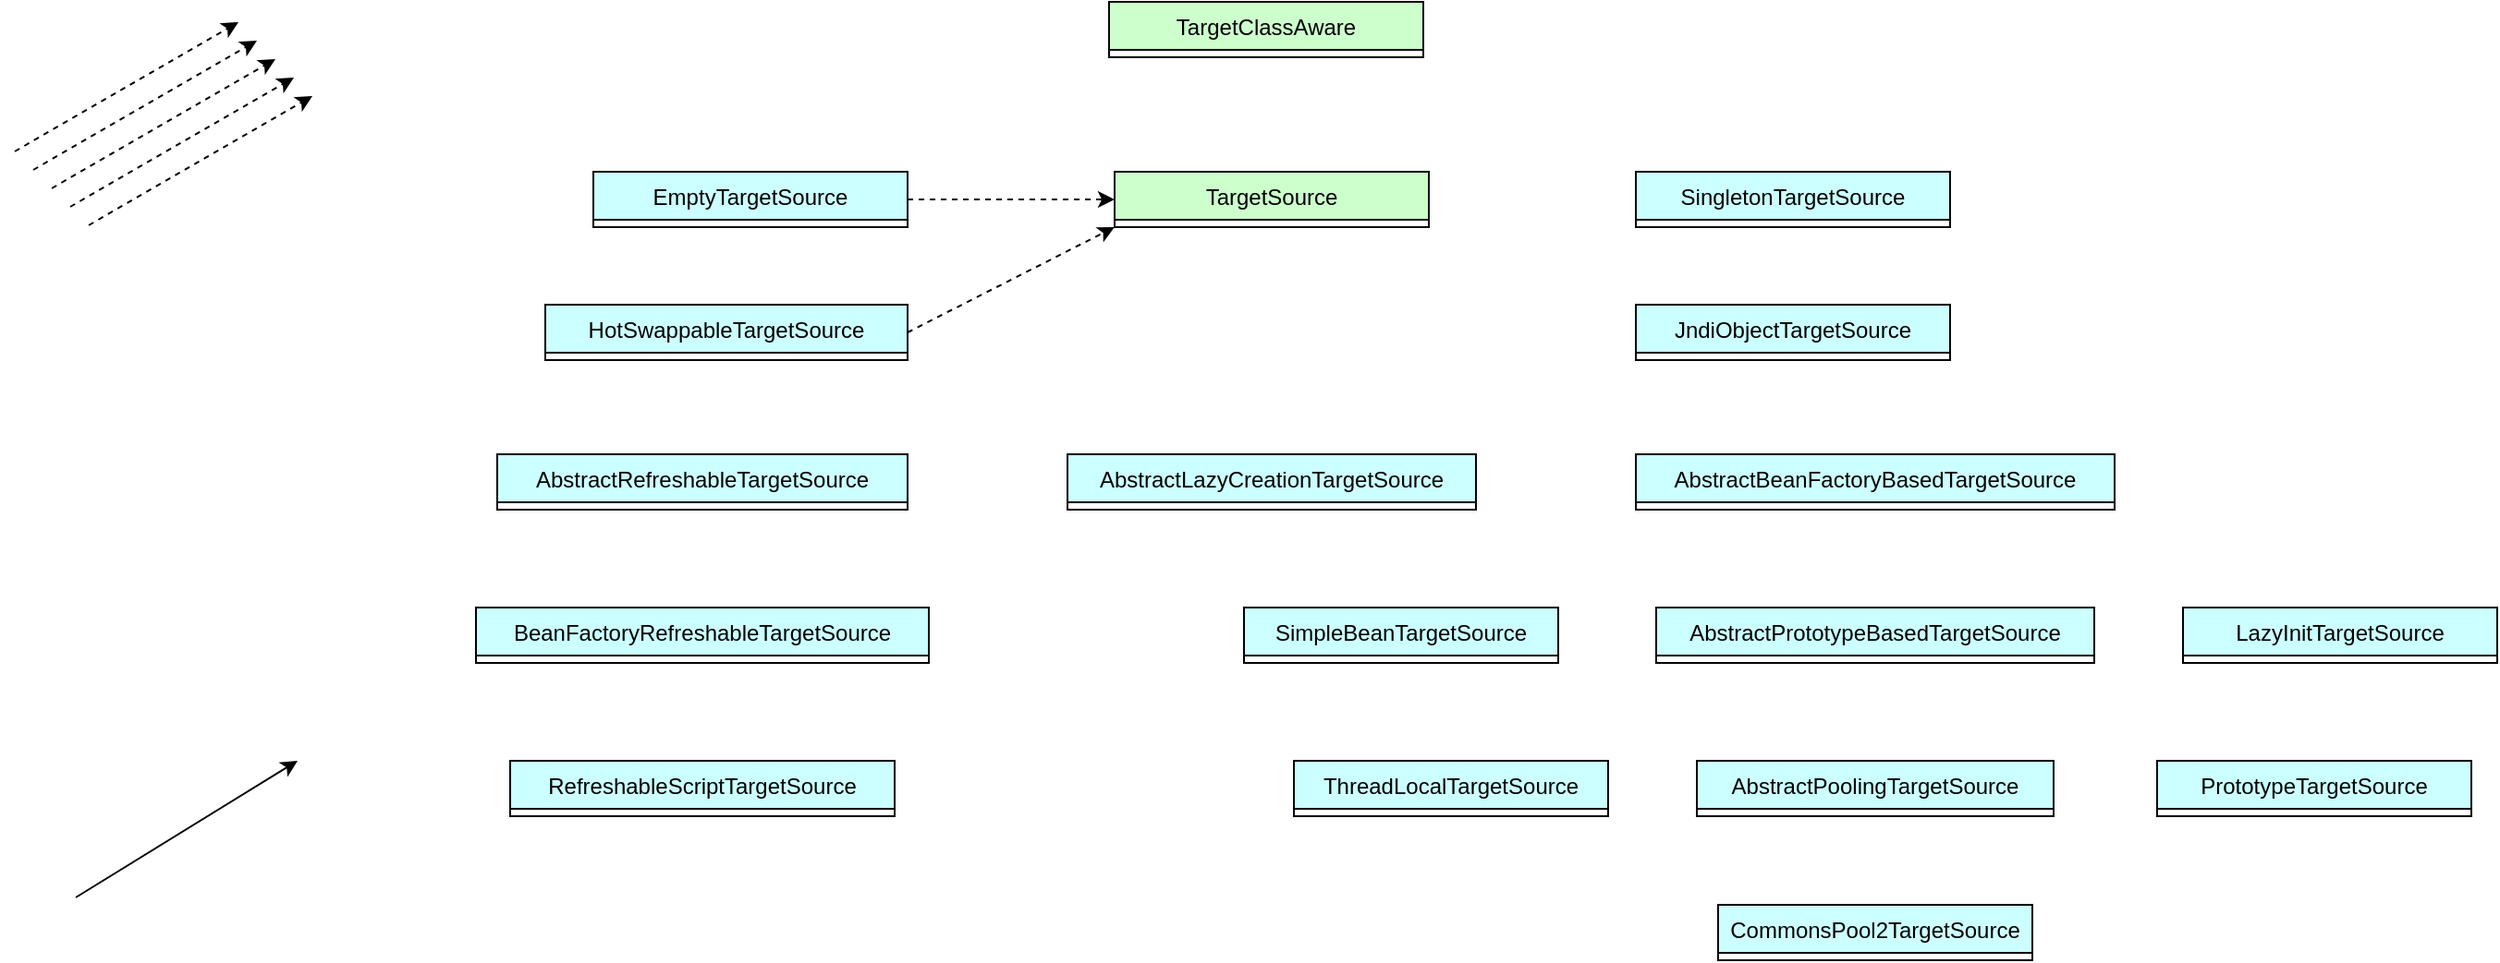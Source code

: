 <mxfile version="20.5.3" type="github">
  <diagram id="aS9pjdUC0Do7hMSleVWt" name="第 1 页">
    <mxGraphModel dx="1185" dy="635" grid="0" gridSize="10" guides="1" tooltips="1" connect="1" arrows="1" fold="1" page="1" pageScale="1" pageWidth="1654" pageHeight="1169" background="none" math="0" shadow="0">
      <root>
        <mxCell id="0" />
        <mxCell id="1" parent="0" />
        <mxCell id="eDFqkNTLr4-eCkODvhOK-7" value="HotSwappableTargetSource" style="swimlane;fontStyle=0;childLayout=stackLayout;horizontal=1;startSize=26;fillColor=#CCFFFF;horizontalStack=0;resizeParent=1;resizeParentMax=0;resizeLast=0;collapsible=1;marginBottom=0;direction=east;strokeColor=default;swimlaneLine=1;glass=0;rounded=0;shadow=0;" parent="1" vertex="1" collapsed="1">
          <mxGeometry x="375" y="212" width="196" height="30" as="geometry">
            <mxRectangle x="604" y="162" width="183" height="52" as="alternateBounds" />
          </mxGeometry>
        </mxCell>
        <mxCell id="eDFqkNTLr4-eCkODvhOK-8" value="" style="text;strokeColor=none;fillColor=#CCFFFF;align=left;verticalAlign=top;spacingLeft=4;spacingRight=4;overflow=hidden;rotatable=0;points=[[0,0.5],[1,0.5]];portConstraint=eastwest;" parent="eDFqkNTLr4-eCkODvhOK-7" vertex="1">
          <mxGeometry y="26" width="183" height="26" as="geometry" />
        </mxCell>
        <mxCell id="rqdoCPFN9nggNmxES_CL-17" value="" style="endArrow=classic;html=1;rounded=0;dashed=1;" parent="1" edge="1">
          <mxGeometry width="50" height="50" relative="1" as="geometry">
            <mxPoint x="88" y="129" as="sourcePoint" />
            <mxPoint x="209" y="59" as="targetPoint" />
          </mxGeometry>
        </mxCell>
        <mxCell id="rqdoCPFN9nggNmxES_CL-21" value="" style="endArrow=classic;html=1;rounded=0;" parent="1" edge="1">
          <mxGeometry width="50" height="50" relative="1" as="geometry">
            <mxPoint x="121" y="533" as="sourcePoint" />
            <mxPoint x="241" y="459" as="targetPoint" />
          </mxGeometry>
        </mxCell>
        <mxCell id="hXy3NdqEf34I_91X7ZeJ-1" value="TargetClassAware" style="swimlane;fontStyle=0;childLayout=stackLayout;horizontal=1;startSize=26;fillColor=#CCFFCC;horizontalStack=0;resizeParent=1;resizeParentMax=0;resizeLast=0;collapsible=1;marginBottom=0;direction=east;strokeColor=default;swimlaneLine=1;glass=0;rounded=0;shadow=0;" parent="1" vertex="1" collapsed="1">
          <mxGeometry x="680" y="48" width="170" height="30" as="geometry">
            <mxRectangle x="604" y="162" width="183" height="52" as="alternateBounds" />
          </mxGeometry>
        </mxCell>
        <mxCell id="hXy3NdqEf34I_91X7ZeJ-2" value="" style="text;strokeColor=none;fillColor=#CCFFFF;align=left;verticalAlign=top;spacingLeft=4;spacingRight=4;overflow=hidden;rotatable=0;points=[[0,0.5],[1,0.5]];portConstraint=eastwest;" parent="hXy3NdqEf34I_91X7ZeJ-1" vertex="1">
          <mxGeometry y="26" width="183" height="26" as="geometry" />
        </mxCell>
        <mxCell id="tkmbO6Z0D_rgaQslbpw0-1" value="TargetSource" style="swimlane;fontStyle=0;childLayout=stackLayout;horizontal=1;startSize=26;fillColor=#CCFFCC;horizontalStack=0;resizeParent=1;resizeParentMax=0;resizeLast=0;collapsible=1;marginBottom=0;direction=east;strokeColor=default;swimlaneLine=1;glass=0;rounded=0;shadow=0;" parent="1" vertex="1" collapsed="1">
          <mxGeometry x="683" y="140" width="170" height="30" as="geometry">
            <mxRectangle x="604" y="162" width="183" height="52" as="alternateBounds" />
          </mxGeometry>
        </mxCell>
        <mxCell id="tkmbO6Z0D_rgaQslbpw0-2" value="" style="text;strokeColor=none;fillColor=#CCFFFF;align=left;verticalAlign=top;spacingLeft=4;spacingRight=4;overflow=hidden;rotatable=0;points=[[0,0.5],[1,0.5]];portConstraint=eastwest;" parent="tkmbO6Z0D_rgaQslbpw0-1" vertex="1">
          <mxGeometry y="26" width="183" height="26" as="geometry" />
        </mxCell>
        <mxCell id="mKCezqykJDFJHDQn1Z-V-1" value="EmptyTargetSource" style="swimlane;fontStyle=0;childLayout=stackLayout;horizontal=1;startSize=26;fillColor=#CCFFFF;horizontalStack=0;resizeParent=1;resizeParentMax=0;resizeLast=0;collapsible=1;marginBottom=0;direction=east;strokeColor=default;swimlaneLine=1;glass=0;rounded=0;shadow=0;" vertex="1" collapsed="1" parent="1">
          <mxGeometry x="401" y="140" width="170" height="30" as="geometry">
            <mxRectangle x="604" y="162" width="183" height="52" as="alternateBounds" />
          </mxGeometry>
        </mxCell>
        <mxCell id="mKCezqykJDFJHDQn1Z-V-2" value="" style="text;strokeColor=none;fillColor=#CCFFFF;align=left;verticalAlign=top;spacingLeft=4;spacingRight=4;overflow=hidden;rotatable=0;points=[[0,0.5],[1,0.5]];portConstraint=eastwest;" vertex="1" parent="mKCezqykJDFJHDQn1Z-V-1">
          <mxGeometry y="26" width="183" height="26" as="geometry" />
        </mxCell>
        <mxCell id="mKCezqykJDFJHDQn1Z-V-3" value="AbstractRefreshableTargetSource" style="swimlane;fontStyle=0;childLayout=stackLayout;horizontal=1;startSize=26;fillColor=#CCFFFF;horizontalStack=0;resizeParent=1;resizeParentMax=0;resizeLast=0;collapsible=1;marginBottom=0;direction=east;strokeColor=default;swimlaneLine=1;glass=0;rounded=0;shadow=0;" vertex="1" collapsed="1" parent="1">
          <mxGeometry x="349" y="293" width="222" height="30" as="geometry">
            <mxRectangle x="604" y="162" width="183" height="52" as="alternateBounds" />
          </mxGeometry>
        </mxCell>
        <mxCell id="mKCezqykJDFJHDQn1Z-V-4" value="" style="text;strokeColor=none;fillColor=#CCFFFF;align=left;verticalAlign=top;spacingLeft=4;spacingRight=4;overflow=hidden;rotatable=0;points=[[0,0.5],[1,0.5]];portConstraint=eastwest;" vertex="1" parent="mKCezqykJDFJHDQn1Z-V-3">
          <mxGeometry y="26" width="183" height="26" as="geometry" />
        </mxCell>
        <mxCell id="mKCezqykJDFJHDQn1Z-V-5" value="AbstractLazyCreationTargetSource" style="swimlane;fontStyle=0;childLayout=stackLayout;horizontal=1;startSize=26;fillColor=#CCFFFF;horizontalStack=0;resizeParent=1;resizeParentMax=0;resizeLast=0;collapsible=1;marginBottom=0;direction=east;strokeColor=default;swimlaneLine=1;glass=0;rounded=0;shadow=0;" vertex="1" collapsed="1" parent="1">
          <mxGeometry x="657.5" y="293" width="221" height="30" as="geometry">
            <mxRectangle x="604" y="162" width="183" height="52" as="alternateBounds" />
          </mxGeometry>
        </mxCell>
        <mxCell id="mKCezqykJDFJHDQn1Z-V-6" value="" style="text;strokeColor=none;fillColor=#CCFFFF;align=left;verticalAlign=top;spacingLeft=4;spacingRight=4;overflow=hidden;rotatable=0;points=[[0,0.5],[1,0.5]];portConstraint=eastwest;" vertex="1" parent="mKCezqykJDFJHDQn1Z-V-5">
          <mxGeometry y="26" width="183" height="26" as="geometry" />
        </mxCell>
        <mxCell id="mKCezqykJDFJHDQn1Z-V-7" value="AbstractBeanFactoryBasedTargetSource" style="swimlane;fontStyle=0;childLayout=stackLayout;horizontal=1;startSize=26;fillColor=#CCFFFF;horizontalStack=0;resizeParent=1;resizeParentMax=0;resizeLast=0;collapsible=1;marginBottom=0;direction=east;strokeColor=default;swimlaneLine=1;glass=0;rounded=0;shadow=0;" vertex="1" collapsed="1" parent="1">
          <mxGeometry x="965" y="293" width="259" height="30" as="geometry">
            <mxRectangle x="604" y="162" width="183" height="52" as="alternateBounds" />
          </mxGeometry>
        </mxCell>
        <mxCell id="mKCezqykJDFJHDQn1Z-V-8" value="" style="text;strokeColor=none;fillColor=#CCFFFF;align=left;verticalAlign=top;spacingLeft=4;spacingRight=4;overflow=hidden;rotatable=0;points=[[0,0.5],[1,0.5]];portConstraint=eastwest;" vertex="1" parent="mKCezqykJDFJHDQn1Z-V-7">
          <mxGeometry y="26" width="183" height="26" as="geometry" />
        </mxCell>
        <mxCell id="mKCezqykJDFJHDQn1Z-V-9" value="JndiObjectTargetSource" style="swimlane;fontStyle=0;childLayout=stackLayout;horizontal=1;startSize=26;fillColor=#CCFFFF;horizontalStack=0;resizeParent=1;resizeParentMax=0;resizeLast=0;collapsible=1;marginBottom=0;direction=east;strokeColor=default;swimlaneLine=1;glass=0;rounded=0;shadow=0;" vertex="1" collapsed="1" parent="1">
          <mxGeometry x="965" y="212" width="170" height="30" as="geometry">
            <mxRectangle x="604" y="162" width="183" height="52" as="alternateBounds" />
          </mxGeometry>
        </mxCell>
        <mxCell id="mKCezqykJDFJHDQn1Z-V-10" value="" style="text;strokeColor=none;fillColor=#CCFFFF;align=left;verticalAlign=top;spacingLeft=4;spacingRight=4;overflow=hidden;rotatable=0;points=[[0,0.5],[1,0.5]];portConstraint=eastwest;" vertex="1" parent="mKCezqykJDFJHDQn1Z-V-9">
          <mxGeometry y="26" width="183" height="26" as="geometry" />
        </mxCell>
        <mxCell id="mKCezqykJDFJHDQn1Z-V-11" value="SingletonTargetSource" style="swimlane;fontStyle=0;childLayout=stackLayout;horizontal=1;startSize=26;fillColor=#CCFFFF;horizontalStack=0;resizeParent=1;resizeParentMax=0;resizeLast=0;collapsible=1;marginBottom=0;direction=east;strokeColor=default;swimlaneLine=1;glass=0;rounded=0;shadow=0;" vertex="1" collapsed="1" parent="1">
          <mxGeometry x="965" y="140" width="170" height="30" as="geometry">
            <mxRectangle x="604" y="162" width="183" height="52" as="alternateBounds" />
          </mxGeometry>
        </mxCell>
        <mxCell id="mKCezqykJDFJHDQn1Z-V-12" value="" style="text;strokeColor=none;fillColor=#CCFFFF;align=left;verticalAlign=top;spacingLeft=4;spacingRight=4;overflow=hidden;rotatable=0;points=[[0,0.5],[1,0.5]];portConstraint=eastwest;" vertex="1" parent="mKCezqykJDFJHDQn1Z-V-11">
          <mxGeometry y="26" width="183" height="26" as="geometry" />
        </mxCell>
        <mxCell id="mKCezqykJDFJHDQn1Z-V-13" value="BeanFactoryRefreshableTargetSource" style="swimlane;fontStyle=0;childLayout=stackLayout;horizontal=1;startSize=26;fillColor=#CCFFFF;horizontalStack=0;resizeParent=1;resizeParentMax=0;resizeLast=0;collapsible=1;marginBottom=0;direction=east;strokeColor=default;swimlaneLine=1;glass=0;rounded=0;shadow=0;" vertex="1" collapsed="1" parent="1">
          <mxGeometry x="337.5" y="376" width="245" height="30" as="geometry">
            <mxRectangle x="604" y="162" width="183" height="52" as="alternateBounds" />
          </mxGeometry>
        </mxCell>
        <mxCell id="mKCezqykJDFJHDQn1Z-V-14" value="" style="text;strokeColor=none;fillColor=#CCFFFF;align=left;verticalAlign=top;spacingLeft=4;spacingRight=4;overflow=hidden;rotatable=0;points=[[0,0.5],[1,0.5]];portConstraint=eastwest;" vertex="1" parent="mKCezqykJDFJHDQn1Z-V-13">
          <mxGeometry y="26" width="183" height="26" as="geometry" />
        </mxCell>
        <mxCell id="mKCezqykJDFJHDQn1Z-V-15" value="RefreshableScriptTargetSource" style="swimlane;fontStyle=0;childLayout=stackLayout;horizontal=1;startSize=26;fillColor=#CCFFFF;horizontalStack=0;resizeParent=1;resizeParentMax=0;resizeLast=0;collapsible=1;marginBottom=0;direction=east;strokeColor=default;swimlaneLine=1;glass=0;rounded=0;shadow=0;" vertex="1" collapsed="1" parent="1">
          <mxGeometry x="356" y="459" width="208" height="30" as="geometry">
            <mxRectangle x="604" y="162" width="183" height="52" as="alternateBounds" />
          </mxGeometry>
        </mxCell>
        <mxCell id="mKCezqykJDFJHDQn1Z-V-16" value="" style="text;strokeColor=none;fillColor=#CCFFFF;align=left;verticalAlign=top;spacingLeft=4;spacingRight=4;overflow=hidden;rotatable=0;points=[[0,0.5],[1,0.5]];portConstraint=eastwest;" vertex="1" parent="mKCezqykJDFJHDQn1Z-V-15">
          <mxGeometry y="26" width="183" height="26" as="geometry" />
        </mxCell>
        <mxCell id="mKCezqykJDFJHDQn1Z-V-17" value="LazyInitTargetSource" style="swimlane;fontStyle=0;childLayout=stackLayout;horizontal=1;startSize=26;fillColor=#CCFFFF;horizontalStack=0;resizeParent=1;resizeParentMax=0;resizeLast=0;collapsible=1;marginBottom=0;direction=east;strokeColor=default;swimlaneLine=1;glass=0;rounded=0;shadow=0;" vertex="1" collapsed="1" parent="1">
          <mxGeometry x="1261" y="376" width="170" height="30" as="geometry">
            <mxRectangle x="604" y="162" width="183" height="52" as="alternateBounds" />
          </mxGeometry>
        </mxCell>
        <mxCell id="mKCezqykJDFJHDQn1Z-V-18" value="" style="text;strokeColor=none;fillColor=#CCFFFF;align=left;verticalAlign=top;spacingLeft=4;spacingRight=4;overflow=hidden;rotatable=0;points=[[0,0.5],[1,0.5]];portConstraint=eastwest;" vertex="1" parent="mKCezqykJDFJHDQn1Z-V-17">
          <mxGeometry y="26" width="183" height="26" as="geometry" />
        </mxCell>
        <mxCell id="mKCezqykJDFJHDQn1Z-V-19" value="AbstractPrototypeBasedTargetSource" style="swimlane;fontStyle=0;childLayout=stackLayout;horizontal=1;startSize=26;fillColor=#CCFFFF;horizontalStack=0;resizeParent=1;resizeParentMax=0;resizeLast=0;collapsible=1;marginBottom=0;direction=east;strokeColor=default;swimlaneLine=1;glass=0;rounded=0;shadow=0;" vertex="1" collapsed="1" parent="1">
          <mxGeometry x="976" y="376" width="237" height="30" as="geometry">
            <mxRectangle x="604" y="162" width="183" height="52" as="alternateBounds" />
          </mxGeometry>
        </mxCell>
        <mxCell id="mKCezqykJDFJHDQn1Z-V-20" value="" style="text;strokeColor=none;fillColor=#CCFFFF;align=left;verticalAlign=top;spacingLeft=4;spacingRight=4;overflow=hidden;rotatable=0;points=[[0,0.5],[1,0.5]];portConstraint=eastwest;" vertex="1" parent="mKCezqykJDFJHDQn1Z-V-19">
          <mxGeometry y="26" width="183" height="26" as="geometry" />
        </mxCell>
        <mxCell id="mKCezqykJDFJHDQn1Z-V-21" value="SimpleBeanTargetSource" style="swimlane;fontStyle=0;childLayout=stackLayout;horizontal=1;startSize=26;fillColor=#CCFFFF;horizontalStack=0;resizeParent=1;resizeParentMax=0;resizeLast=0;collapsible=1;marginBottom=0;direction=east;strokeColor=default;swimlaneLine=1;glass=0;rounded=0;shadow=0;" vertex="1" collapsed="1" parent="1">
          <mxGeometry x="753" y="376" width="170" height="30" as="geometry">
            <mxRectangle x="604" y="162" width="183" height="52" as="alternateBounds" />
          </mxGeometry>
        </mxCell>
        <mxCell id="mKCezqykJDFJHDQn1Z-V-22" value="" style="text;strokeColor=none;fillColor=#CCFFFF;align=left;verticalAlign=top;spacingLeft=4;spacingRight=4;overflow=hidden;rotatable=0;points=[[0,0.5],[1,0.5]];portConstraint=eastwest;" vertex="1" parent="mKCezqykJDFJHDQn1Z-V-21">
          <mxGeometry y="26" width="183" height="26" as="geometry" />
        </mxCell>
        <mxCell id="mKCezqykJDFJHDQn1Z-V-31" value="CommonsPool2TargetSource" style="swimlane;fontStyle=0;childLayout=stackLayout;horizontal=1;startSize=26;fillColor=#CCFFFF;horizontalStack=0;resizeParent=1;resizeParentMax=0;resizeLast=0;collapsible=1;marginBottom=0;direction=east;strokeColor=default;swimlaneLine=1;glass=0;rounded=0;shadow=0;" vertex="1" collapsed="1" parent="1">
          <mxGeometry x="1009.5" y="537" width="170" height="30" as="geometry">
            <mxRectangle x="604" y="162" width="183" height="52" as="alternateBounds" />
          </mxGeometry>
        </mxCell>
        <mxCell id="mKCezqykJDFJHDQn1Z-V-32" value="" style="text;strokeColor=none;fillColor=#CCFFFF;align=left;verticalAlign=top;spacingLeft=4;spacingRight=4;overflow=hidden;rotatable=0;points=[[0,0.5],[1,0.5]];portConstraint=eastwest;" vertex="1" parent="mKCezqykJDFJHDQn1Z-V-31">
          <mxGeometry y="26" width="183" height="26" as="geometry" />
        </mxCell>
        <mxCell id="mKCezqykJDFJHDQn1Z-V-33" value="PrototypeTargetSource" style="swimlane;fontStyle=0;childLayout=stackLayout;horizontal=1;startSize=26;fillColor=#CCFFFF;horizontalStack=0;resizeParent=1;resizeParentMax=0;resizeLast=0;collapsible=1;marginBottom=0;direction=east;strokeColor=default;swimlaneLine=1;glass=0;rounded=0;shadow=0;" vertex="1" collapsed="1" parent="1">
          <mxGeometry x="1247" y="459" width="170" height="30" as="geometry">
            <mxRectangle x="604" y="162" width="183" height="52" as="alternateBounds" />
          </mxGeometry>
        </mxCell>
        <mxCell id="mKCezqykJDFJHDQn1Z-V-34" value="" style="text;strokeColor=none;fillColor=#CCFFFF;align=left;verticalAlign=top;spacingLeft=4;spacingRight=4;overflow=hidden;rotatable=0;points=[[0,0.5],[1,0.5]];portConstraint=eastwest;" vertex="1" parent="mKCezqykJDFJHDQn1Z-V-33">
          <mxGeometry y="26" width="183" height="26" as="geometry" />
        </mxCell>
        <mxCell id="mKCezqykJDFJHDQn1Z-V-35" value="AbstractPoolingTargetSource" style="swimlane;fontStyle=0;childLayout=stackLayout;horizontal=1;startSize=26;fillColor=#CCFFFF;horizontalStack=0;resizeParent=1;resizeParentMax=0;resizeLast=0;collapsible=1;marginBottom=0;direction=east;strokeColor=default;swimlaneLine=1;glass=0;rounded=0;shadow=0;" vertex="1" collapsed="1" parent="1">
          <mxGeometry x="998" y="459" width="193" height="30" as="geometry">
            <mxRectangle x="604" y="162" width="183" height="52" as="alternateBounds" />
          </mxGeometry>
        </mxCell>
        <mxCell id="mKCezqykJDFJHDQn1Z-V-36" value="" style="text;strokeColor=none;fillColor=#CCFFFF;align=left;verticalAlign=top;spacingLeft=4;spacingRight=4;overflow=hidden;rotatable=0;points=[[0,0.5],[1,0.5]];portConstraint=eastwest;" vertex="1" parent="mKCezqykJDFJHDQn1Z-V-35">
          <mxGeometry y="26" width="183" height="26" as="geometry" />
        </mxCell>
        <mxCell id="mKCezqykJDFJHDQn1Z-V-37" value="ThreadLocalTargetSource" style="swimlane;fontStyle=0;childLayout=stackLayout;horizontal=1;startSize=26;fillColor=#CCFFFF;horizontalStack=0;resizeParent=1;resizeParentMax=0;resizeLast=0;collapsible=1;marginBottom=0;direction=east;strokeColor=default;swimlaneLine=1;glass=0;rounded=0;shadow=0;" vertex="1" collapsed="1" parent="1">
          <mxGeometry x="780" y="459" width="170" height="30" as="geometry">
            <mxRectangle x="604" y="162" width="183" height="52" as="alternateBounds" />
          </mxGeometry>
        </mxCell>
        <mxCell id="mKCezqykJDFJHDQn1Z-V-38" value="" style="text;strokeColor=none;fillColor=#CCFFFF;align=left;verticalAlign=top;spacingLeft=4;spacingRight=4;overflow=hidden;rotatable=0;points=[[0,0.5],[1,0.5]];portConstraint=eastwest;" vertex="1" parent="mKCezqykJDFJHDQn1Z-V-37">
          <mxGeometry y="26" width="183" height="26" as="geometry" />
        </mxCell>
        <mxCell id="mKCezqykJDFJHDQn1Z-V-39" value="" style="endArrow=classic;html=1;rounded=0;dashed=1;" edge="1" parent="1">
          <mxGeometry width="50" height="50" relative="1" as="geometry">
            <mxPoint x="98" y="139" as="sourcePoint" />
            <mxPoint x="219" y="69" as="targetPoint" />
          </mxGeometry>
        </mxCell>
        <mxCell id="mKCezqykJDFJHDQn1Z-V-40" value="" style="endArrow=classic;html=1;rounded=0;dashed=1;" edge="1" parent="1">
          <mxGeometry width="50" height="50" relative="1" as="geometry">
            <mxPoint x="108" y="149" as="sourcePoint" />
            <mxPoint x="229" y="79" as="targetPoint" />
          </mxGeometry>
        </mxCell>
        <mxCell id="mKCezqykJDFJHDQn1Z-V-41" value="" style="endArrow=classic;html=1;rounded=0;dashed=1;" edge="1" parent="1">
          <mxGeometry width="50" height="50" relative="1" as="geometry">
            <mxPoint x="118" y="159" as="sourcePoint" />
            <mxPoint x="239" y="89" as="targetPoint" />
          </mxGeometry>
        </mxCell>
        <mxCell id="mKCezqykJDFJHDQn1Z-V-42" value="" style="endArrow=classic;html=1;rounded=0;dashed=1;" edge="1" parent="1">
          <mxGeometry width="50" height="50" relative="1" as="geometry">
            <mxPoint x="128" y="169" as="sourcePoint" />
            <mxPoint x="249" y="99" as="targetPoint" />
          </mxGeometry>
        </mxCell>
        <mxCell id="mKCezqykJDFJHDQn1Z-V-43" value="" style="endArrow=classic;html=1;rounded=0;dashed=1;exitX=1;exitY=0.5;exitDx=0;exitDy=0;entryX=0;entryY=1;entryDx=0;entryDy=0;" edge="1" parent="1" source="eDFqkNTLr4-eCkODvhOK-7" target="tkmbO6Z0D_rgaQslbpw0-1">
          <mxGeometry width="50" height="50" relative="1" as="geometry">
            <mxPoint x="138" y="179" as="sourcePoint" />
            <mxPoint x="259" y="109" as="targetPoint" />
          </mxGeometry>
        </mxCell>
        <mxCell id="mKCezqykJDFJHDQn1Z-V-44" value="" style="endArrow=classic;html=1;rounded=0;dashed=1;exitX=1;exitY=0.5;exitDx=0;exitDy=0;entryX=0;entryY=0.5;entryDx=0;entryDy=0;" edge="1" parent="1" source="mKCezqykJDFJHDQn1Z-V-1" target="tkmbO6Z0D_rgaQslbpw0-1">
          <mxGeometry width="50" height="50" relative="1" as="geometry">
            <mxPoint x="148" y="189" as="sourcePoint" />
            <mxPoint x="269" y="119" as="targetPoint" />
          </mxGeometry>
        </mxCell>
      </root>
    </mxGraphModel>
  </diagram>
</mxfile>

